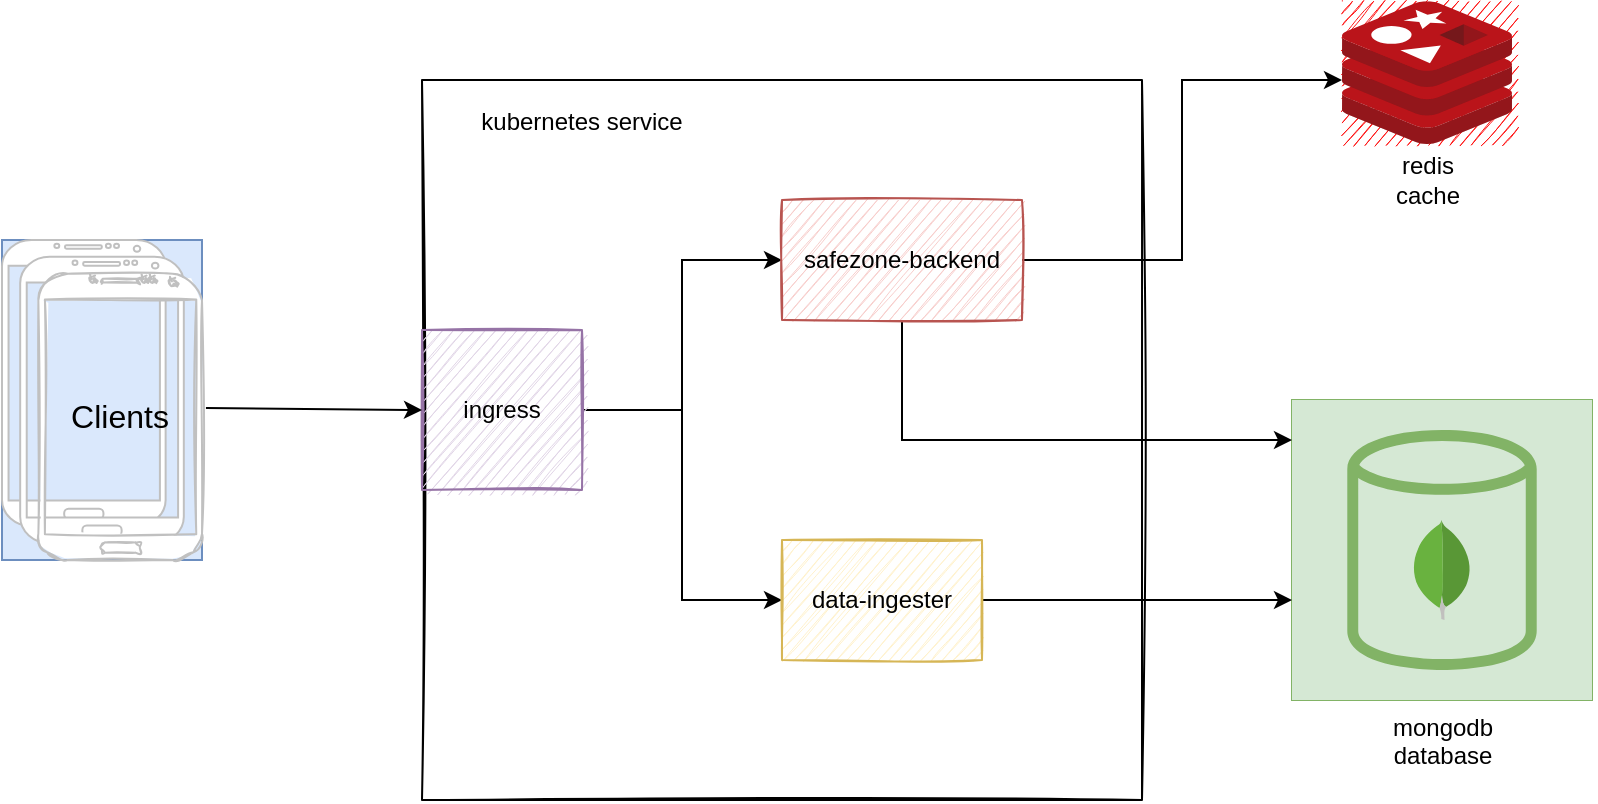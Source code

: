 <mxfile version="14.8.1" type="device"><diagram id="Qks7zHzZeq0Jitu-eE8l" name="Page-1"><mxGraphModel dx="1298" dy="834" grid="1" gridSize="10" guides="1" tooltips="1" connect="1" arrows="1" fold="1" page="1" pageScale="1" pageWidth="827" pageHeight="1169" math="0" shadow="0"><root><mxCell id="0"/><mxCell id="1" parent="0"/><mxCell id="lTbM93aIwiR4j01HxkVv-5" value="" style="group;fillColor=#dae8fc;strokeColor=#6c8ebf;" vertex="1" connectable="0" parent="1"><mxGeometry x="20" y="230" width="100" height="160" as="geometry"/></mxCell><mxCell id="lTbM93aIwiR4j01HxkVv-1" value="" style="verticalLabelPosition=bottom;verticalAlign=top;html=1;shadow=0;dashed=0;strokeWidth=1;shape=mxgraph.android.phone2;strokeColor=#c0c0c0;" vertex="1" parent="lTbM93aIwiR4j01HxkVv-5"><mxGeometry width="81.818" height="143.158" as="geometry"/></mxCell><mxCell id="lTbM93aIwiR4j01HxkVv-3" value="" style="verticalLabelPosition=bottom;verticalAlign=top;html=1;shadow=0;dashed=0;strokeWidth=1;shape=mxgraph.android.phone2;strokeColor=#c0c0c0;" vertex="1" parent="lTbM93aIwiR4j01HxkVv-5"><mxGeometry x="9.091" y="8.421" width="81.818" height="143.158" as="geometry"/></mxCell><mxCell id="lTbM93aIwiR4j01HxkVv-4" value="" style="verticalLabelPosition=bottom;verticalAlign=top;html=1;shadow=0;dashed=0;strokeWidth=1;shape=mxgraph.android.phone2;strokeColor=#c0c0c0;sketch=1;" vertex="1" parent="lTbM93aIwiR4j01HxkVv-5"><mxGeometry x="18.182" y="16.842" width="81.818" height="143.158" as="geometry"/></mxCell><mxCell id="lTbM93aIwiR4j01HxkVv-11" value="&lt;font style=&quot;font-size: 16px&quot;&gt;Clients&lt;/font&gt;" style="text;html=1;strokeColor=none;fillColor=none;align=center;verticalAlign=middle;whiteSpace=wrap;rounded=0;sketch=1;" vertex="1" parent="lTbM93aIwiR4j01HxkVv-5"><mxGeometry x="32.169" y="70.24" width="53.846" height="36.364" as="geometry"/></mxCell><mxCell id="lTbM93aIwiR4j01HxkVv-10" value="" style="group;shadow=0;rounded=0;glass=0;labelBorderColor=none;labelBackgroundColor=none;fillColor=#d5e8d4;strokeColor=#82b366;" vertex="1" connectable="0" parent="1"><mxGeometry x="665" y="310" width="150" height="150" as="geometry"/></mxCell><mxCell id="lTbM93aIwiR4j01HxkVv-6" value="mongodb&lt;br&gt;database" style="outlineConnect=0;verticalLabelPosition=bottom;verticalAlign=top;align=center;html=1;fontSize=12;fontStyle=0;aspect=fixed;shape=mxgraph.aws4.resourceIcon;resIcon=mxgraph.aws4.generic_database;strokeWidth=4;fillColor=#d5e8d4;strokeColor=#82b366;" vertex="1" parent="lTbM93aIwiR4j01HxkVv-10"><mxGeometry width="150" height="150" as="geometry"/></mxCell><mxCell id="lTbM93aIwiR4j01HxkVv-9" value="" style="dashed=0;outlineConnect=0;html=1;align=center;labelPosition=center;verticalLabelPosition=bottom;verticalAlign=top;shape=mxgraph.weblogos.mongodb" vertex="1" parent="lTbM93aIwiR4j01HxkVv-10"><mxGeometry x="60" y="60" width="30" height="50" as="geometry"/></mxCell><mxCell id="lTbM93aIwiR4j01HxkVv-12" value="" style="aspect=fixed;html=1;points=[];align=center;image;fontSize=12;image=img/lib/mscae/Cache_Redis_Product.svg;sketch=1;imageBackground=#FF1414;" vertex="1" parent="1"><mxGeometry x="690" y="110.6" width="85" height="71.4" as="geometry"/></mxCell><mxCell id="lTbM93aIwiR4j01HxkVv-13" value="redis&lt;br&gt;cache" style="text;html=1;strokeColor=none;fillColor=none;align=center;verticalAlign=middle;whiteSpace=wrap;rounded=0;sketch=1;" vertex="1" parent="1"><mxGeometry x="712.5" y="190" width="40" height="20" as="geometry"/></mxCell><mxCell id="lTbM93aIwiR4j01HxkVv-21" value="" style="whiteSpace=wrap;html=1;aspect=fixed;sketch=1;" vertex="1" parent="1"><mxGeometry x="230" y="150" width="360" height="360" as="geometry"/></mxCell><mxCell id="lTbM93aIwiR4j01HxkVv-26" style="edgeStyle=orthogonalEdgeStyle;rounded=0;orthogonalLoop=1;jettySize=auto;html=1;exitX=1;exitY=0.5;exitDx=0;exitDy=0;entryX=0;entryY=0.5;entryDx=0;entryDy=0;" edge="1" parent="1" source="lTbM93aIwiR4j01HxkVv-22" target="lTbM93aIwiR4j01HxkVv-25"><mxGeometry relative="1" as="geometry"/></mxCell><mxCell id="lTbM93aIwiR4j01HxkVv-29" style="edgeStyle=orthogonalEdgeStyle;rounded=0;orthogonalLoop=1;jettySize=auto;html=1;exitX=1;exitY=0.5;exitDx=0;exitDy=0;entryX=0;entryY=0.5;entryDx=0;entryDy=0;fontColor=#000000;" edge="1" parent="1" source="lTbM93aIwiR4j01HxkVv-22" target="lTbM93aIwiR4j01HxkVv-28"><mxGeometry relative="1" as="geometry"/></mxCell><mxCell id="lTbM93aIwiR4j01HxkVv-22" value="ingress" style="whiteSpace=wrap;html=1;aspect=fixed;sketch=1;fillColor=#e1d5e7;strokeColor=#9673a6;" vertex="1" parent="1"><mxGeometry x="230" y="275" width="80" height="80" as="geometry"/></mxCell><mxCell id="lTbM93aIwiR4j01HxkVv-23" value="kubernetes service" style="text;html=1;strokeColor=none;fillColor=none;align=center;verticalAlign=middle;whiteSpace=wrap;rounded=0;sketch=1;" vertex="1" parent="1"><mxGeometry x="250" y="162" width="120" height="18" as="geometry"/></mxCell><mxCell id="lTbM93aIwiR4j01HxkVv-24" value="" style="endArrow=classic;html=1;entryX=0;entryY=0.5;entryDx=0;entryDy=0;exitX=1.024;exitY=0.469;exitDx=0;exitDy=0;exitPerimeter=0;" edge="1" parent="1" source="lTbM93aIwiR4j01HxkVv-4" target="lTbM93aIwiR4j01HxkVv-22"><mxGeometry width="50" height="50" relative="1" as="geometry"><mxPoint x="150" y="350" as="sourcePoint"/><mxPoint x="200" y="300" as="targetPoint"/></mxGeometry></mxCell><mxCell id="lTbM93aIwiR4j01HxkVv-27" style="edgeStyle=orthogonalEdgeStyle;rounded=0;orthogonalLoop=1;jettySize=auto;html=1;" edge="1" parent="1" source="lTbM93aIwiR4j01HxkVv-25" target="lTbM93aIwiR4j01HxkVv-6"><mxGeometry relative="1" as="geometry"><Array as="points"><mxPoint x="470" y="330"/></Array></mxGeometry></mxCell><mxCell id="lTbM93aIwiR4j01HxkVv-32" style="edgeStyle=orthogonalEdgeStyle;rounded=0;orthogonalLoop=1;jettySize=auto;html=1;entryX=0;entryY=0.552;entryDx=0;entryDy=0;entryPerimeter=0;fontColor=#000000;" edge="1" parent="1" source="lTbM93aIwiR4j01HxkVv-25" target="lTbM93aIwiR4j01HxkVv-12"><mxGeometry relative="1" as="geometry"/></mxCell><mxCell id="lTbM93aIwiR4j01HxkVv-25" value="safezone-backend" style="rounded=0;whiteSpace=wrap;html=1;sketch=1;fillColor=#f8cecc;strokeColor=#b85450;" vertex="1" parent="1"><mxGeometry x="410" y="210" width="120" height="60" as="geometry"/></mxCell><mxCell id="lTbM93aIwiR4j01HxkVv-30" style="edgeStyle=orthogonalEdgeStyle;rounded=0;orthogonalLoop=1;jettySize=auto;html=1;fontColor=#000000;" edge="1" parent="1" source="lTbM93aIwiR4j01HxkVv-28" target="lTbM93aIwiR4j01HxkVv-6"><mxGeometry relative="1" as="geometry"><Array as="points"><mxPoint x="640" y="410"/><mxPoint x="640" y="410"/></Array></mxGeometry></mxCell><mxCell id="lTbM93aIwiR4j01HxkVv-28" value="data-ingester" style="rounded=0;whiteSpace=wrap;html=1;shadow=0;glass=0;labelBackgroundColor=none;sketch=1;strokeWidth=1;fillColor=#fff2cc;strokeColor=#d6b656;" vertex="1" parent="1"><mxGeometry x="410" y="380" width="100" height="60" as="geometry"/></mxCell></root></mxGraphModel></diagram></mxfile>